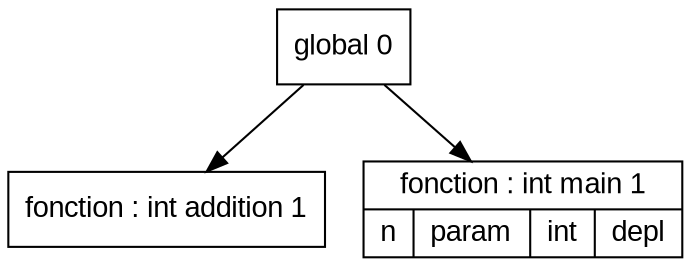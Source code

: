 digraph "tds"{

	node [fontname="Arial"];

	N1 [shape=record label="{ fonction : int addition 1
	}"];

	N2 [shape=record label="{ fonction : int main 1
	| { n | param | int | depl }
	}"];

	N0 [shape=record label="{ global 0
	}"];


	N0 -> N1; 
	N0 -> N2; 
}
